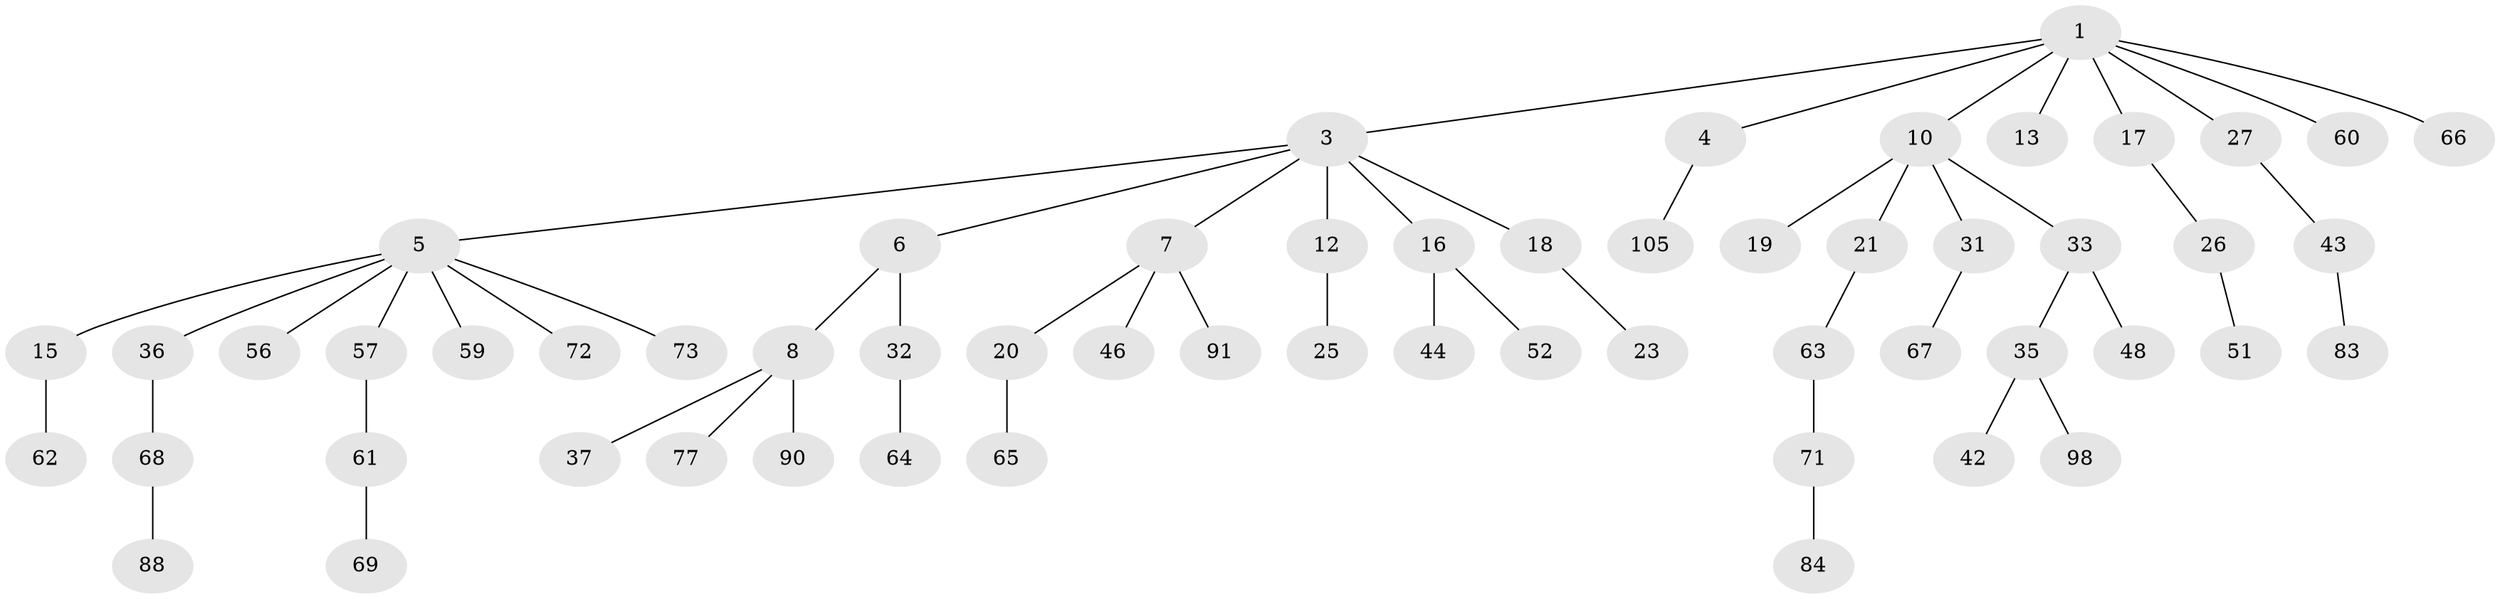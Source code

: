 // original degree distribution, {5: 0.03418803418803419, 7: 0.017094017094017096, 2: 0.3333333333333333, 3: 0.1111111111111111, 6: 0.017094017094017096, 4: 0.03418803418803419, 1: 0.452991452991453}
// Generated by graph-tools (version 1.1) at 2025/15/03/09/25 04:15:40]
// undirected, 58 vertices, 57 edges
graph export_dot {
graph [start="1"]
  node [color=gray90,style=filled];
  1 [super="+2"];
  3;
  4;
  5 [super="+11"];
  6;
  7 [super="+34+55+9"];
  8 [super="+14"];
  10;
  12 [super="+99+111"];
  13 [super="+47+70"];
  15 [super="+39+49+30"];
  16 [super="+74"];
  17;
  18;
  19 [super="+92"];
  20;
  21;
  23 [super="+76+40"];
  25;
  26;
  27;
  31 [super="+41"];
  32;
  33 [super="+38+81"];
  35;
  36;
  37;
  42 [super="+78"];
  43 [super="+53+96"];
  44 [super="+85"];
  46;
  48;
  51;
  52;
  56;
  57;
  59;
  60 [super="+89+80"];
  61;
  62;
  63 [super="+79"];
  64 [super="+107"];
  65;
  66 [super="+109+104"];
  67;
  68;
  69;
  71;
  72;
  73 [super="+82"];
  77;
  83;
  84 [super="+102"];
  88 [super="+95"];
  90 [super="+113"];
  91 [super="+117"];
  98;
  105;
  1 -- 3;
  1 -- 4;
  1 -- 17;
  1 -- 27;
  1 -- 66;
  1 -- 10;
  1 -- 60;
  1 -- 13;
  3 -- 5;
  3 -- 6;
  3 -- 7;
  3 -- 12;
  3 -- 16;
  3 -- 18;
  4 -- 105;
  5 -- 15;
  5 -- 36;
  5 -- 72;
  5 -- 73;
  5 -- 56;
  5 -- 59;
  5 -- 57;
  6 -- 8;
  6 -- 32;
  7 -- 20;
  7 -- 46;
  7 -- 91;
  8 -- 77;
  8 -- 90;
  8 -- 37;
  10 -- 19;
  10 -- 21;
  10 -- 31;
  10 -- 33;
  12 -- 25;
  15 -- 62;
  16 -- 44;
  16 -- 52;
  17 -- 26;
  18 -- 23;
  20 -- 65;
  21 -- 63;
  26 -- 51;
  27 -- 43;
  31 -- 67;
  32 -- 64;
  33 -- 35;
  33 -- 48;
  35 -- 42;
  35 -- 98;
  36 -- 68;
  43 -- 83;
  57 -- 61;
  61 -- 69;
  63 -- 71;
  68 -- 88;
  71 -- 84;
}
